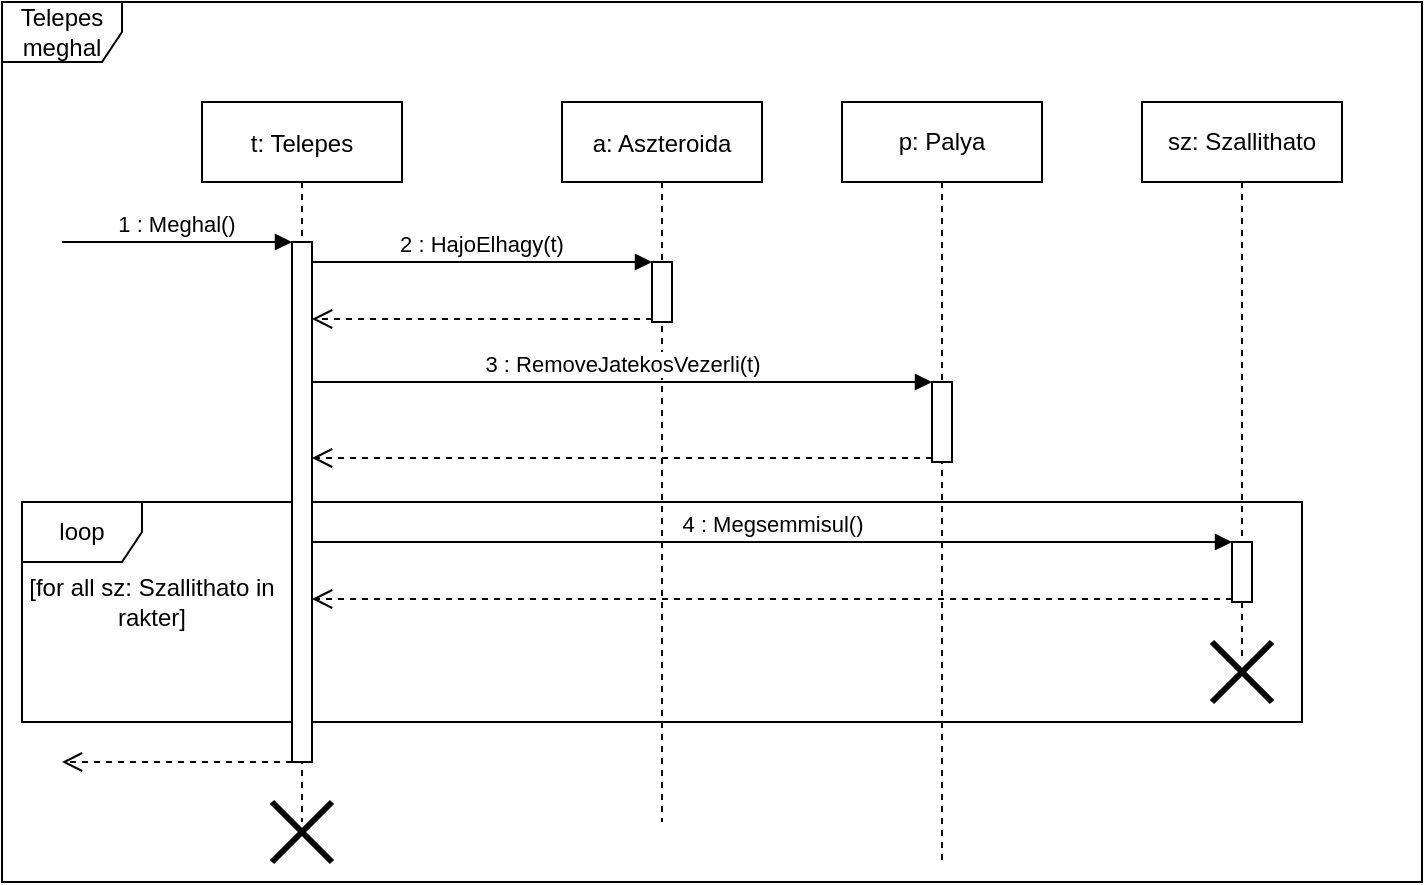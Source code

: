 <mxfile version="14.4.3" type="github">
  <diagram id="kgpKYQtTHZ0yAKxKKP6v" name="Page-1">
    <mxGraphModel dx="782" dy="507" grid="1" gridSize="10" guides="1" tooltips="1" connect="1" arrows="1" fold="1" page="1" pageScale="1" pageWidth="850" pageHeight="1100" math="0" shadow="0">
      <root>
        <mxCell id="0" />
        <mxCell id="1" parent="0" />
        <mxCell id="E1oNnqgQ1YplHponmI9e-6" value="loop" style="shape=umlFrame;whiteSpace=wrap;html=1;" parent="1" vertex="1">
          <mxGeometry x="30" y="280" width="640" height="110" as="geometry" />
        </mxCell>
        <mxCell id="3nuBFxr9cyL0pnOWT2aG-1" value="t: Telepes" style="shape=umlLifeline;perimeter=lifelinePerimeter;container=1;collapsible=0;recursiveResize=0;rounded=0;shadow=0;strokeWidth=1;" parent="1" vertex="1">
          <mxGeometry x="120" y="80" width="100" height="360" as="geometry" />
        </mxCell>
        <mxCell id="3nuBFxr9cyL0pnOWT2aG-2" value="" style="points=[];perimeter=orthogonalPerimeter;rounded=0;shadow=0;strokeWidth=1;" parent="3nuBFxr9cyL0pnOWT2aG-1" vertex="1">
          <mxGeometry x="45" y="70" width="10" height="260" as="geometry" />
        </mxCell>
        <mxCell id="3nuBFxr9cyL0pnOWT2aG-3" value="1 : Meghal()" style="verticalAlign=bottom;startArrow=none;endArrow=block;startSize=8;shadow=0;strokeWidth=1;startFill=0;" parent="3nuBFxr9cyL0pnOWT2aG-1" target="3nuBFxr9cyL0pnOWT2aG-2" edge="1">
          <mxGeometry relative="1" as="geometry">
            <mxPoint x="-70" y="70" as="sourcePoint" />
          </mxGeometry>
        </mxCell>
        <mxCell id="3nuBFxr9cyL0pnOWT2aG-5" value="a: Aszteroida" style="shape=umlLifeline;perimeter=lifelinePerimeter;container=1;collapsible=0;recursiveResize=0;rounded=0;shadow=0;strokeWidth=1;" parent="1" vertex="1">
          <mxGeometry x="300" y="80" width="100" height="360" as="geometry" />
        </mxCell>
        <mxCell id="3nuBFxr9cyL0pnOWT2aG-6" value="" style="points=[];perimeter=orthogonalPerimeter;rounded=0;shadow=0;strokeWidth=1;" parent="3nuBFxr9cyL0pnOWT2aG-5" vertex="1">
          <mxGeometry x="45" y="80" width="10" height="30" as="geometry" />
        </mxCell>
        <mxCell id="3nuBFxr9cyL0pnOWT2aG-7" value="" style="verticalAlign=bottom;endArrow=open;dashed=1;endSize=8;exitX=0;exitY=0.95;shadow=0;strokeWidth=1;" parent="1" source="3nuBFxr9cyL0pnOWT2aG-6" target="3nuBFxr9cyL0pnOWT2aG-2" edge="1">
          <mxGeometry relative="1" as="geometry">
            <mxPoint x="275" y="236" as="targetPoint" />
          </mxGeometry>
        </mxCell>
        <mxCell id="3nuBFxr9cyL0pnOWT2aG-8" value="2 : HajoElhagy(t)" style="verticalAlign=bottom;endArrow=block;entryX=0;entryY=0;shadow=0;strokeWidth=1;" parent="1" source="3nuBFxr9cyL0pnOWT2aG-2" target="3nuBFxr9cyL0pnOWT2aG-6" edge="1">
          <mxGeometry relative="1" as="geometry">
            <mxPoint x="275" y="160" as="sourcePoint" />
          </mxGeometry>
        </mxCell>
        <mxCell id="E1oNnqgQ1YplHponmI9e-1" value="p: Palya" style="shape=umlLifeline;perimeter=lifelinePerimeter;whiteSpace=wrap;html=1;container=1;collapsible=0;recursiveResize=0;outlineConnect=0;" parent="1" vertex="1">
          <mxGeometry x="440" y="80" width="100" height="380" as="geometry" />
        </mxCell>
        <mxCell id="E1oNnqgQ1YplHponmI9e-3" value="" style="html=1;points=[];perimeter=orthogonalPerimeter;" parent="E1oNnqgQ1YplHponmI9e-1" vertex="1">
          <mxGeometry x="45" y="140" width="10" height="40" as="geometry" />
        </mxCell>
        <mxCell id="E1oNnqgQ1YplHponmI9e-2" value="sz: Szallithato" style="shape=umlLifeline;perimeter=lifelinePerimeter;whiteSpace=wrap;html=1;container=1;collapsible=0;recursiveResize=0;outlineConnect=0;" parent="1" vertex="1">
          <mxGeometry x="590" y="80" width="100" height="280" as="geometry" />
        </mxCell>
        <mxCell id="E1oNnqgQ1YplHponmI9e-8" value="" style="html=1;points=[];perimeter=orthogonalPerimeter;" parent="E1oNnqgQ1YplHponmI9e-2" vertex="1">
          <mxGeometry x="45" y="220" width="10" height="30" as="geometry" />
        </mxCell>
        <mxCell id="E1oNnqgQ1YplHponmI9e-4" value="3 : RemoveJatekosVezerli(t)" style="html=1;verticalAlign=bottom;endArrow=block;entryX=0;entryY=0;" parent="1" source="3nuBFxr9cyL0pnOWT2aG-2" target="E1oNnqgQ1YplHponmI9e-3" edge="1">
          <mxGeometry relative="1" as="geometry">
            <mxPoint x="410" y="210" as="sourcePoint" />
          </mxGeometry>
        </mxCell>
        <mxCell id="E1oNnqgQ1YplHponmI9e-5" value="" style="html=1;verticalAlign=bottom;endArrow=open;dashed=1;endSize=8;exitX=0;exitY=0.95;" parent="1" source="E1oNnqgQ1YplHponmI9e-3" target="3nuBFxr9cyL0pnOWT2aG-2" edge="1">
          <mxGeometry relative="1" as="geometry">
            <mxPoint x="410" y="286" as="targetPoint" />
          </mxGeometry>
        </mxCell>
        <mxCell id="E1oNnqgQ1YplHponmI9e-7" value="[for all sz: Szallithato in rakter]" style="text;html=1;strokeColor=none;fillColor=none;align=center;verticalAlign=middle;whiteSpace=wrap;rounded=0;" parent="1" vertex="1">
          <mxGeometry x="30" y="320" width="130" height="20" as="geometry" />
        </mxCell>
        <mxCell id="E1oNnqgQ1YplHponmI9e-9" value="4 : Megsemmisul()" style="html=1;verticalAlign=bottom;endArrow=block;entryX=0;entryY=0;" parent="1" source="3nuBFxr9cyL0pnOWT2aG-2" target="E1oNnqgQ1YplHponmI9e-8" edge="1">
          <mxGeometry relative="1" as="geometry">
            <mxPoint x="560" y="320" as="sourcePoint" />
          </mxGeometry>
        </mxCell>
        <mxCell id="E1oNnqgQ1YplHponmI9e-10" value="" style="html=1;verticalAlign=bottom;endArrow=open;dashed=1;endSize=8;exitX=0;exitY=0.95;" parent="1" source="E1oNnqgQ1YplHponmI9e-8" target="3nuBFxr9cyL0pnOWT2aG-2" edge="1">
          <mxGeometry relative="1" as="geometry">
            <mxPoint x="560" y="396" as="targetPoint" />
          </mxGeometry>
        </mxCell>
        <mxCell id="E1oNnqgQ1YplHponmI9e-11" value="" style="shape=umlDestroy;whiteSpace=wrap;html=1;strokeWidth=3;" parent="1" vertex="1">
          <mxGeometry x="625" y="350" width="30" height="30" as="geometry" />
        </mxCell>
        <mxCell id="E1oNnqgQ1YplHponmI9e-12" value="" style="html=1;verticalAlign=bottom;endArrow=open;dashed=1;endSize=8;" parent="1" source="3nuBFxr9cyL0pnOWT2aG-2" edge="1">
          <mxGeometry relative="1" as="geometry">
            <mxPoint x="460" y="250" as="sourcePoint" />
            <mxPoint x="50" y="410" as="targetPoint" />
            <mxPoint as="offset" />
          </mxGeometry>
        </mxCell>
        <mxCell id="E1oNnqgQ1YplHponmI9e-13" value="" style="shape=umlDestroy;whiteSpace=wrap;html=1;strokeWidth=3;" parent="1" vertex="1">
          <mxGeometry x="155" y="430" width="30" height="30" as="geometry" />
        </mxCell>
        <mxCell id="z6A923XRCw42dTvtaTHA-1" value="Telepes meghal" style="shape=umlFrame;whiteSpace=wrap;html=1;" vertex="1" parent="1">
          <mxGeometry x="20" y="30" width="710" height="440" as="geometry" />
        </mxCell>
      </root>
    </mxGraphModel>
  </diagram>
</mxfile>
